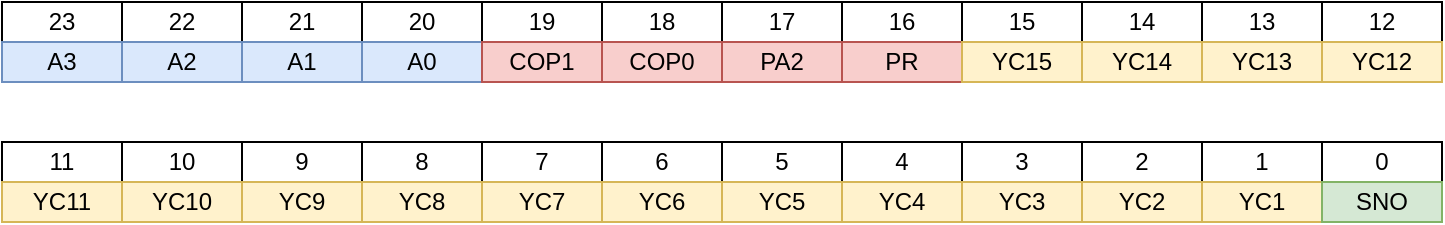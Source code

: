 <mxfile version="12.6.5" type="device"><diagram id="oUagpZIH5BDT8mfHjZ5t" name="Page-1"><mxGraphModel dx="899" dy="666" grid="1" gridSize="10" guides="1" tooltips="1" connect="1" arrows="1" fold="1" page="1" pageScale="1" pageWidth="827" pageHeight="1169" math="0" shadow="0"><root><mxCell id="0"/><mxCell id="1" parent="0"/><mxCell id="NweaF6eVQpcVhhEzn3Wq-2" value="23" style="rounded=0;whiteSpace=wrap;html=1;" vertex="1" parent="1"><mxGeometry x="60" y="150" width="60" height="20" as="geometry"/></mxCell><mxCell id="NweaF6eVQpcVhhEzn3Wq-3" value="A3" style="rounded=0;whiteSpace=wrap;html=1;fillColor=#dae8fc;strokeColor=#6c8ebf;" vertex="1" parent="1"><mxGeometry x="60" y="170" width="60" height="20" as="geometry"/></mxCell><mxCell id="NweaF6eVQpcVhhEzn3Wq-4" value="22" style="rounded=0;whiteSpace=wrap;html=1;" vertex="1" parent="1"><mxGeometry x="120" y="150" width="60" height="20" as="geometry"/></mxCell><mxCell id="NweaF6eVQpcVhhEzn3Wq-5" value="A2" style="rounded=0;whiteSpace=wrap;html=1;fillColor=#dae8fc;strokeColor=#6c8ebf;" vertex="1" parent="1"><mxGeometry x="120" y="170" width="60" height="20" as="geometry"/></mxCell><mxCell id="NweaF6eVQpcVhhEzn3Wq-6" value="21" style="rounded=0;whiteSpace=wrap;html=1;" vertex="1" parent="1"><mxGeometry x="180" y="150" width="60" height="20" as="geometry"/></mxCell><mxCell id="NweaF6eVQpcVhhEzn3Wq-7" value="A1" style="rounded=0;whiteSpace=wrap;html=1;fillColor=#dae8fc;strokeColor=#6c8ebf;" vertex="1" parent="1"><mxGeometry x="180" y="170" width="60" height="20" as="geometry"/></mxCell><mxCell id="NweaF6eVQpcVhhEzn3Wq-8" value="20" style="rounded=0;whiteSpace=wrap;html=1;" vertex="1" parent="1"><mxGeometry x="240" y="150" width="60" height="20" as="geometry"/></mxCell><mxCell id="NweaF6eVQpcVhhEzn3Wq-9" value="A0" style="rounded=0;whiteSpace=wrap;html=1;fillColor=#dae8fc;strokeColor=#6c8ebf;" vertex="1" parent="1"><mxGeometry x="240" y="170" width="60" height="20" as="geometry"/></mxCell><mxCell id="NweaF6eVQpcVhhEzn3Wq-10" value="19" style="rounded=0;whiteSpace=wrap;html=1;" vertex="1" parent="1"><mxGeometry x="300" y="150" width="60" height="20" as="geometry"/></mxCell><mxCell id="NweaF6eVQpcVhhEzn3Wq-11" value="COP1" style="rounded=0;whiteSpace=wrap;html=1;fillColor=#f8cecc;strokeColor=#b85450;" vertex="1" parent="1"><mxGeometry x="300" y="170" width="60" height="20" as="geometry"/></mxCell><mxCell id="NweaF6eVQpcVhhEzn3Wq-12" value="18" style="rounded=0;whiteSpace=wrap;html=1;" vertex="1" parent="1"><mxGeometry x="360" y="150" width="60" height="20" as="geometry"/></mxCell><mxCell id="NweaF6eVQpcVhhEzn3Wq-13" value="COP0" style="rounded=0;whiteSpace=wrap;html=1;fillColor=#f8cecc;strokeColor=#b85450;" vertex="1" parent="1"><mxGeometry x="360" y="170" width="60" height="20" as="geometry"/></mxCell><mxCell id="NweaF6eVQpcVhhEzn3Wq-14" value="17" style="rounded=0;whiteSpace=wrap;html=1;" vertex="1" parent="1"><mxGeometry x="420" y="150" width="60" height="20" as="geometry"/></mxCell><mxCell id="NweaF6eVQpcVhhEzn3Wq-15" value="PA2" style="rounded=0;whiteSpace=wrap;html=1;fillColor=#f8cecc;strokeColor=#b85450;" vertex="1" parent="1"><mxGeometry x="420" y="170" width="60" height="20" as="geometry"/></mxCell><mxCell id="NweaF6eVQpcVhhEzn3Wq-16" value="16" style="rounded=0;whiteSpace=wrap;html=1;" vertex="1" parent="1"><mxGeometry x="480" y="150" width="60" height="20" as="geometry"/></mxCell><mxCell id="NweaF6eVQpcVhhEzn3Wq-17" value="PR" style="rounded=0;whiteSpace=wrap;html=1;fillColor=#f8cecc;strokeColor=#b85450;" vertex="1" parent="1"><mxGeometry x="480" y="170" width="60" height="20" as="geometry"/></mxCell><mxCell id="NweaF6eVQpcVhhEzn3Wq-18" value="15" style="rounded=0;whiteSpace=wrap;html=1;" vertex="1" parent="1"><mxGeometry x="540" y="150" width="60" height="20" as="geometry"/></mxCell><mxCell id="NweaF6eVQpcVhhEzn3Wq-19" value="YC15" style="rounded=0;whiteSpace=wrap;html=1;fillColor=#fff2cc;strokeColor=#d6b656;" vertex="1" parent="1"><mxGeometry x="540" y="170" width="60" height="20" as="geometry"/></mxCell><mxCell id="NweaF6eVQpcVhhEzn3Wq-20" value="14" style="rounded=0;whiteSpace=wrap;html=1;" vertex="1" parent="1"><mxGeometry x="600" y="150" width="60" height="20" as="geometry"/></mxCell><mxCell id="NweaF6eVQpcVhhEzn3Wq-21" value="YC14" style="rounded=0;whiteSpace=wrap;html=1;fillColor=#fff2cc;strokeColor=#d6b656;" vertex="1" parent="1"><mxGeometry x="600" y="170" width="60" height="20" as="geometry"/></mxCell><mxCell id="NweaF6eVQpcVhhEzn3Wq-22" value="13" style="rounded=0;whiteSpace=wrap;html=1;" vertex="1" parent="1"><mxGeometry x="660" y="150" width="60" height="20" as="geometry"/></mxCell><mxCell id="NweaF6eVQpcVhhEzn3Wq-23" value="YC13" style="rounded=0;whiteSpace=wrap;html=1;fillColor=#fff2cc;strokeColor=#d6b656;" vertex="1" parent="1"><mxGeometry x="660" y="170" width="60" height="20" as="geometry"/></mxCell><mxCell id="NweaF6eVQpcVhhEzn3Wq-24" value="12" style="rounded=0;whiteSpace=wrap;html=1;" vertex="1" parent="1"><mxGeometry x="720" y="150" width="60" height="20" as="geometry"/></mxCell><mxCell id="NweaF6eVQpcVhhEzn3Wq-25" value="YC12" style="rounded=0;whiteSpace=wrap;html=1;fillColor=#fff2cc;strokeColor=#d6b656;" vertex="1" parent="1"><mxGeometry x="720" y="170" width="60" height="20" as="geometry"/></mxCell><mxCell id="NweaF6eVQpcVhhEzn3Wq-26" value="11" style="rounded=0;whiteSpace=wrap;html=1;" vertex="1" parent="1"><mxGeometry x="60" y="220" width="60" height="20" as="geometry"/></mxCell><mxCell id="NweaF6eVQpcVhhEzn3Wq-27" value="YC11" style="rounded=0;whiteSpace=wrap;html=1;fillColor=#fff2cc;strokeColor=#d6b656;" vertex="1" parent="1"><mxGeometry x="60" y="240" width="60" height="20" as="geometry"/></mxCell><mxCell id="NweaF6eVQpcVhhEzn3Wq-28" value="10" style="rounded=0;whiteSpace=wrap;html=1;" vertex="1" parent="1"><mxGeometry x="120" y="220" width="60" height="20" as="geometry"/></mxCell><mxCell id="NweaF6eVQpcVhhEzn3Wq-29" value="YC10" style="rounded=0;whiteSpace=wrap;html=1;fillColor=#fff2cc;strokeColor=#d6b656;" vertex="1" parent="1"><mxGeometry x="120" y="240" width="60" height="20" as="geometry"/></mxCell><mxCell id="NweaF6eVQpcVhhEzn3Wq-30" value="9" style="rounded=0;whiteSpace=wrap;html=1;" vertex="1" parent="1"><mxGeometry x="180" y="220" width="60" height="20" as="geometry"/></mxCell><mxCell id="NweaF6eVQpcVhhEzn3Wq-31" value="YC9" style="rounded=0;whiteSpace=wrap;html=1;fillColor=#fff2cc;strokeColor=#d6b656;" vertex="1" parent="1"><mxGeometry x="180" y="240" width="60" height="20" as="geometry"/></mxCell><mxCell id="NweaF6eVQpcVhhEzn3Wq-32" value="8" style="rounded=0;whiteSpace=wrap;html=1;" vertex="1" parent="1"><mxGeometry x="240" y="220" width="60" height="20" as="geometry"/></mxCell><mxCell id="NweaF6eVQpcVhhEzn3Wq-33" value="YC8" style="rounded=0;whiteSpace=wrap;html=1;fillColor=#fff2cc;strokeColor=#d6b656;" vertex="1" parent="1"><mxGeometry x="240" y="240" width="60" height="20" as="geometry"/></mxCell><mxCell id="NweaF6eVQpcVhhEzn3Wq-34" value="7" style="rounded=0;whiteSpace=wrap;html=1;" vertex="1" parent="1"><mxGeometry x="300" y="220" width="60" height="20" as="geometry"/></mxCell><mxCell id="NweaF6eVQpcVhhEzn3Wq-35" value="YC7" style="rounded=0;whiteSpace=wrap;html=1;fillColor=#fff2cc;strokeColor=#d6b656;" vertex="1" parent="1"><mxGeometry x="300" y="240" width="60" height="20" as="geometry"/></mxCell><mxCell id="NweaF6eVQpcVhhEzn3Wq-36" value="6" style="rounded=0;whiteSpace=wrap;html=1;" vertex="1" parent="1"><mxGeometry x="360" y="220" width="60" height="20" as="geometry"/></mxCell><mxCell id="NweaF6eVQpcVhhEzn3Wq-37" value="YC6" style="rounded=0;whiteSpace=wrap;html=1;fillColor=#fff2cc;strokeColor=#d6b656;" vertex="1" parent="1"><mxGeometry x="360" y="240" width="60" height="20" as="geometry"/></mxCell><mxCell id="NweaF6eVQpcVhhEzn3Wq-38" value="5" style="rounded=0;whiteSpace=wrap;html=1;" vertex="1" parent="1"><mxGeometry x="420" y="220" width="60" height="20" as="geometry"/></mxCell><mxCell id="NweaF6eVQpcVhhEzn3Wq-39" value="YC5" style="rounded=0;whiteSpace=wrap;html=1;fillColor=#fff2cc;strokeColor=#d6b656;" vertex="1" parent="1"><mxGeometry x="420" y="240" width="60" height="20" as="geometry"/></mxCell><mxCell id="NweaF6eVQpcVhhEzn3Wq-40" value="4" style="rounded=0;whiteSpace=wrap;html=1;" vertex="1" parent="1"><mxGeometry x="480" y="220" width="60" height="20" as="geometry"/></mxCell><mxCell id="NweaF6eVQpcVhhEzn3Wq-41" value="YC4" style="rounded=0;whiteSpace=wrap;html=1;fillColor=#fff2cc;strokeColor=#d6b656;" vertex="1" parent="1"><mxGeometry x="480" y="240" width="60" height="20" as="geometry"/></mxCell><mxCell id="NweaF6eVQpcVhhEzn3Wq-42" value="3" style="rounded=0;whiteSpace=wrap;html=1;" vertex="1" parent="1"><mxGeometry x="540" y="220" width="60" height="20" as="geometry"/></mxCell><mxCell id="NweaF6eVQpcVhhEzn3Wq-43" value="YC3" style="rounded=0;whiteSpace=wrap;html=1;fillColor=#fff2cc;strokeColor=#d6b656;" vertex="1" parent="1"><mxGeometry x="540" y="240" width="60" height="20" as="geometry"/></mxCell><mxCell id="NweaF6eVQpcVhhEzn3Wq-44" value="2" style="rounded=0;whiteSpace=wrap;html=1;" vertex="1" parent="1"><mxGeometry x="600" y="220" width="60" height="20" as="geometry"/></mxCell><mxCell id="NweaF6eVQpcVhhEzn3Wq-45" value="YC2" style="rounded=0;whiteSpace=wrap;html=1;fillColor=#fff2cc;strokeColor=#d6b656;" vertex="1" parent="1"><mxGeometry x="600" y="240" width="60" height="20" as="geometry"/></mxCell><mxCell id="NweaF6eVQpcVhhEzn3Wq-46" value="1" style="rounded=0;whiteSpace=wrap;html=1;" vertex="1" parent="1"><mxGeometry x="660" y="220" width="60" height="20" as="geometry"/></mxCell><mxCell id="NweaF6eVQpcVhhEzn3Wq-47" value="YC1" style="rounded=0;whiteSpace=wrap;html=1;fillColor=#fff2cc;strokeColor=#d6b656;" vertex="1" parent="1"><mxGeometry x="660" y="240" width="60" height="20" as="geometry"/></mxCell><mxCell id="NweaF6eVQpcVhhEzn3Wq-48" value="0" style="rounded=0;whiteSpace=wrap;html=1;" vertex="1" parent="1"><mxGeometry x="720" y="220" width="60" height="20" as="geometry"/></mxCell><mxCell id="NweaF6eVQpcVhhEzn3Wq-49" value="SNO" style="rounded=0;whiteSpace=wrap;html=1;fillColor=#d5e8d4;strokeColor=#82b366;" vertex="1" parent="1"><mxGeometry x="720" y="240" width="60" height="20" as="geometry"/></mxCell></root></mxGraphModel></diagram></mxfile>